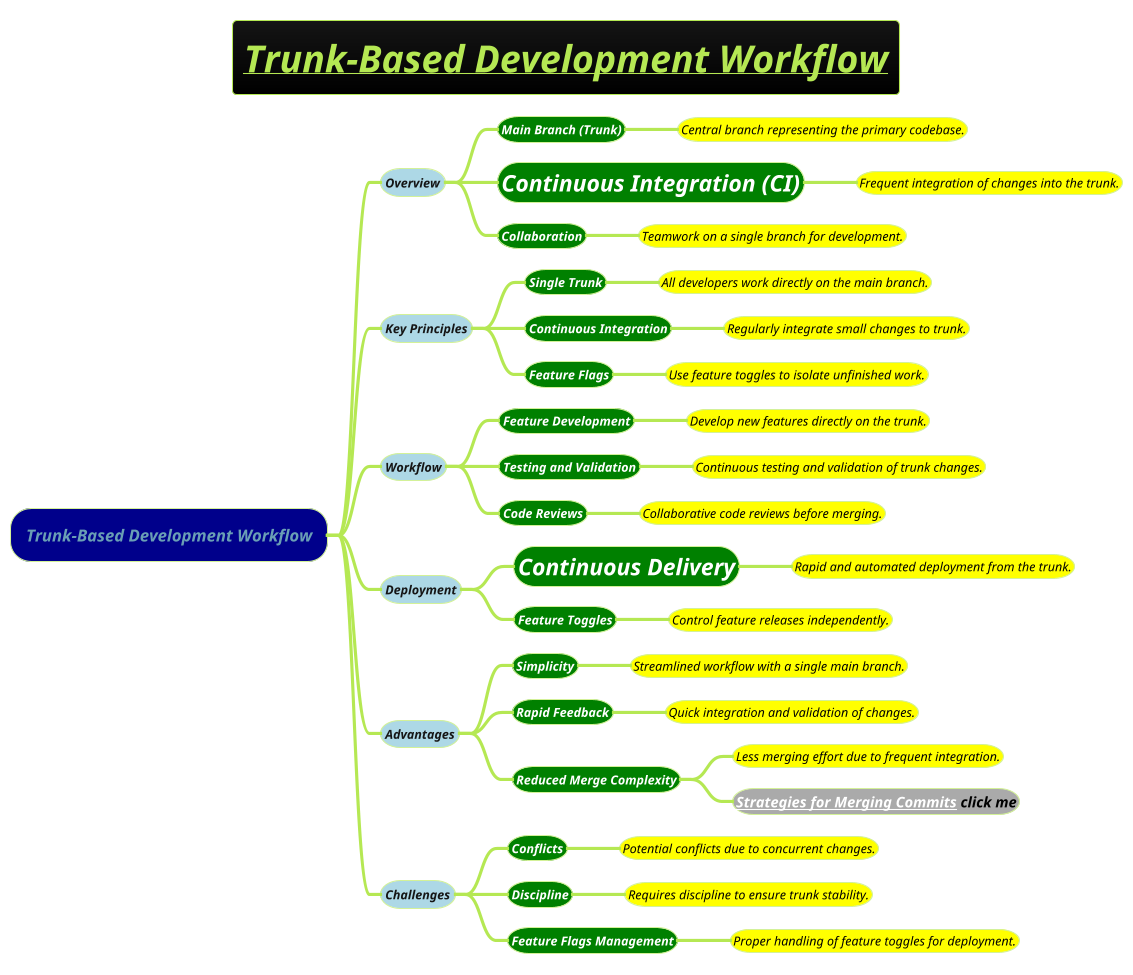 @startmindmap
title =<i><b><u>Trunk-Based Development Workflow
!theme hacker

*[#darkblue] <i>Trunk-Based Development Workflow
**[#lightblue] <i><color #blac><size:12>Overview
***[#green] <b><i><color #white><size:12>Main Branch (Trunk)
****[#yellow] <i><color #black><size:12>Central branch representing the primary codebase.
***[#green] <b><i><color #white><size:22>Continuous Integration (CI)
****[#yellow] <i><color #black><size:12>Frequent integration of changes into the trunk.
***[#green] <b><i><color #white><size:12>Collaboration
****[#yellow] <i><color #black><size:12>Teamwork on a single branch for development.
**[#lightblue] <i><color #blac><size:12>Key Principles
***[#green] <b><i><color #white><size:12>Single Trunk
****[#yellow] <i><color #black><size:12>All developers work directly on the main branch.
***[#green] <b><i><color #white><size:12>Continuous Integration
****[#yellow] <i><color #black><size:12>Regularly integrate small changes to trunk.
***[#green] <b><i><color #white><size:12>Feature Flags
****[#yellow] <i><color #black><size:12>Use feature toggles to isolate unfinished work.
**[#lightblue] <i><color #blac><size:12>Workflow
***[#green] <b><i><color #white><size:12>Feature Development
****[#yellow] <i><color #black><size:12>Develop new features directly on the trunk.
***[#green] <b><i><color #white><size:12>Testing and Validation
****[#yellow] <i><color #black><size:12>Continuous testing and validation of trunk changes.
***[#green] <b><i><color #white><size:12>Code Reviews
****[#yellow] <i><color #black><size:12>Collaborative code reviews before merging.
**[#lightblue] <i><color #blac><size:12>Deployment
***[#green] <b><i><color #white><size:22>Continuous Delivery
****[#yellow] <i><color #black><size:12>Rapid and automated deployment from the trunk.
***[#green] <b><i><color #white><size:12>Feature Toggles
****[#yellow] <i><color #black><size:12>Control feature releases independently.
**[#lightblue] <i><color #blac><size:12>Advantages
***[#green] <b><i><color #white><size:12>Simplicity
****[#yellow] <i><color #black><size:12>Streamlined workflow with a single main branch.
***[#green] <b><i><color #white><size:12>Rapid Feedback
****[#yellow] <i><color #black><size:12>Quick integration and validation of changes.
***[#green] <b><i><color #white><size:12>Reduced Merge Complexity
****[#yellow] <i><color #black><size:12>Less merging effort due to frequent integration.
****[#a] <b><i><color #black><size:14>[[docs/3-devops/git/Strategies-for-Merging-Commits.puml Strategies for Merging Commits]] click me
**[#lightblue] <i><color #blac><size:12>Challenges
***[#green] <b><i><color #white><size:12>Conflicts
****[#yellow] <i><color #black><size:12>Potential conflicts due to concurrent changes.
***[#green] <b><i><color #white><size:12>Discipline
****[#yellow] <i><color #black><size:12>Requires discipline to ensure trunk stability.
***[#green] <b><i><color #white><size:12>Feature Flags Management
****[#yellow] <i><color #black><size:12>Proper handling of feature toggles for deployment.
@endmindmap
